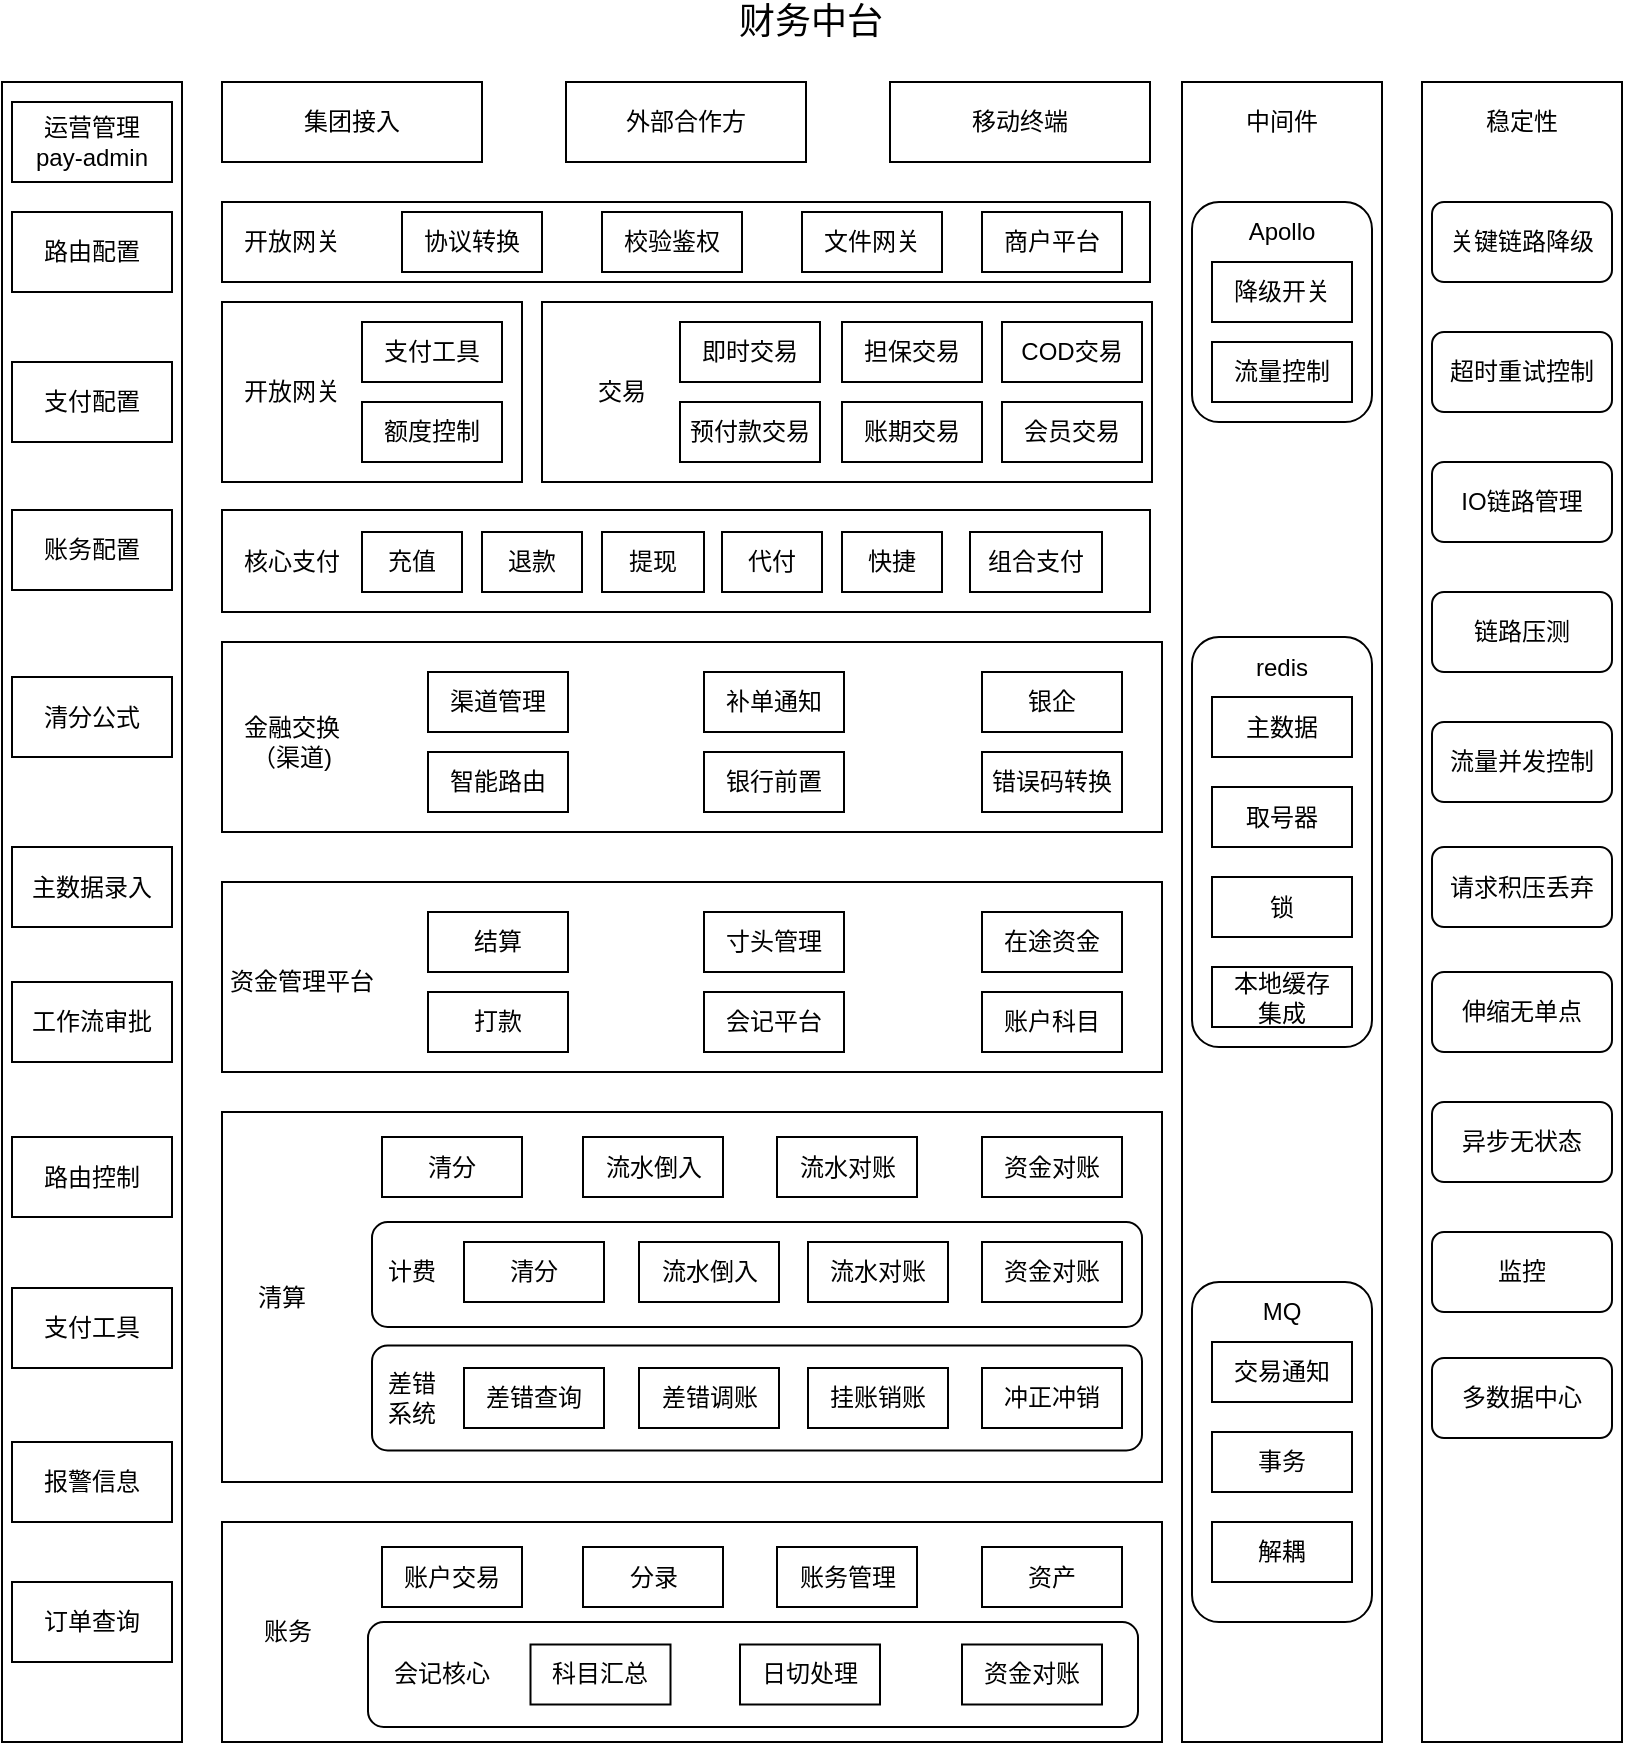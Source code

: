 <mxfile version="14.3.2" type="github">
  <diagram id="EE_hZTiAwyeK2e7w2kGB" name="Page-1">
    <mxGraphModel dx="1927" dy="939" grid="1" gridSize="10" guides="1" tooltips="1" connect="1" arrows="1" fold="1" page="1" pageScale="1" pageWidth="827" pageHeight="1169" math="0" shadow="0">
      <root>
        <mxCell id="0" />
        <mxCell id="1" parent="0" />
        <mxCell id="VR6JVq2bD84jiu32urEA-74" value="" style="rounded=0;whiteSpace=wrap;html=1;" vertex="1" parent="1">
          <mxGeometry x="120" y="585" width="470" height="185" as="geometry" />
        </mxCell>
        <mxCell id="VR6JVq2bD84jiu32urEA-94" value="" style="rounded=1;whiteSpace=wrap;html=1;fillColor=none;" vertex="1" parent="1">
          <mxGeometry x="195" y="640" width="385" height="52.5" as="geometry" />
        </mxCell>
        <mxCell id="eklVB8qWqyaPvLmpEpbN-3" value="&lt;font style=&quot;font-size: 18px&quot;&gt;财务中台&lt;/font&gt;" style="text;html=1;align=center;verticalAlign=middle;resizable=0;points=[];autosize=1;" parent="1" vertex="1">
          <mxGeometry x="369" y="30" width="90" height="20" as="geometry" />
        </mxCell>
        <mxCell id="eklVB8qWqyaPvLmpEpbN-4" value="" style="rounded=0;whiteSpace=wrap;html=1;" parent="1" vertex="1">
          <mxGeometry x="10" y="70" width="90" height="830" as="geometry" />
        </mxCell>
        <mxCell id="VR6JVq2bD84jiu32urEA-1" value="&lt;font style=&quot;font-size: 12px&quot;&gt;集团接入&lt;/font&gt;" style="rounded=0;whiteSpace=wrap;html=1;" vertex="1" parent="1">
          <mxGeometry x="120" y="70" width="130" height="40" as="geometry" />
        </mxCell>
        <mxCell id="VR6JVq2bD84jiu32urEA-2" value="&lt;font style=&quot;font-size: 12px&quot;&gt;外部合作方&lt;/font&gt;" style="rounded=0;whiteSpace=wrap;html=1;" vertex="1" parent="1">
          <mxGeometry x="292" y="70" width="120" height="40" as="geometry" />
        </mxCell>
        <mxCell id="VR6JVq2bD84jiu32urEA-3" value="&lt;font style=&quot;font-size: 12px&quot;&gt;移动终端&lt;/font&gt;" style="rounded=0;whiteSpace=wrap;html=1;" vertex="1" parent="1">
          <mxGeometry x="454" y="70" width="130" height="40" as="geometry" />
        </mxCell>
        <mxCell id="VR6JVq2bD84jiu32urEA-5" value="&lt;font style=&quot;font-size: 12px&quot;&gt;运营管理&lt;br&gt;pay-admin&lt;br&gt;&lt;/font&gt;" style="rounded=0;whiteSpace=wrap;html=1;" vertex="1" parent="1">
          <mxGeometry x="15" y="80" width="80" height="40" as="geometry" />
        </mxCell>
        <mxCell id="VR6JVq2bD84jiu32urEA-6" value="路由配置" style="rounded=0;whiteSpace=wrap;html=1;" vertex="1" parent="1">
          <mxGeometry x="15" y="135" width="80" height="40" as="geometry" />
        </mxCell>
        <mxCell id="VR6JVq2bD84jiu32urEA-7" value="支付配置" style="rounded=0;whiteSpace=wrap;html=1;" vertex="1" parent="1">
          <mxGeometry x="15" y="210" width="80" height="40" as="geometry" />
        </mxCell>
        <mxCell id="VR6JVq2bD84jiu32urEA-9" value="账务配置" style="rounded=0;whiteSpace=wrap;html=1;" vertex="1" parent="1">
          <mxGeometry x="15" y="284" width="80" height="40" as="geometry" />
        </mxCell>
        <mxCell id="VR6JVq2bD84jiu32urEA-10" value="清分公式" style="rounded=0;whiteSpace=wrap;html=1;" vertex="1" parent="1">
          <mxGeometry x="15" y="367.5" width="80" height="40" as="geometry" />
        </mxCell>
        <mxCell id="VR6JVq2bD84jiu32urEA-11" value="主数据录入" style="rounded=0;whiteSpace=wrap;html=1;" vertex="1" parent="1">
          <mxGeometry x="15" y="452.5" width="80" height="40" as="geometry" />
        </mxCell>
        <mxCell id="VR6JVq2bD84jiu32urEA-12" value="工作流审批" style="rounded=0;whiteSpace=wrap;html=1;" vertex="1" parent="1">
          <mxGeometry x="15" y="520" width="80" height="40" as="geometry" />
        </mxCell>
        <mxCell id="VR6JVq2bD84jiu32urEA-13" value="路由控制" style="rounded=0;whiteSpace=wrap;html=1;" vertex="1" parent="1">
          <mxGeometry x="15" y="597.5" width="80" height="40" as="geometry" />
        </mxCell>
        <mxCell id="VR6JVq2bD84jiu32urEA-14" value="支付工具" style="rounded=0;whiteSpace=wrap;html=1;" vertex="1" parent="1">
          <mxGeometry x="15" y="673" width="80" height="40" as="geometry" />
        </mxCell>
        <mxCell id="VR6JVq2bD84jiu32urEA-15" value="报警信息" style="rounded=0;whiteSpace=wrap;html=1;" vertex="1" parent="1">
          <mxGeometry x="15" y="750" width="80" height="40" as="geometry" />
        </mxCell>
        <mxCell id="VR6JVq2bD84jiu32urEA-16" value="订单查询" style="rounded=0;whiteSpace=wrap;html=1;" vertex="1" parent="1">
          <mxGeometry x="15" y="820" width="80" height="40" as="geometry" />
        </mxCell>
        <mxCell id="VR6JVq2bD84jiu32urEA-17" value="" style="rounded=0;whiteSpace=wrap;html=1;" vertex="1" parent="1">
          <mxGeometry x="600" y="70" width="100" height="830" as="geometry" />
        </mxCell>
        <mxCell id="VR6JVq2bD84jiu32urEA-18" value="" style="rounded=0;whiteSpace=wrap;html=1;" vertex="1" parent="1">
          <mxGeometry x="720" y="70" width="100" height="830" as="geometry" />
        </mxCell>
        <mxCell id="VR6JVq2bD84jiu32urEA-19" value="" style="rounded=0;whiteSpace=wrap;html=1;" vertex="1" parent="1">
          <mxGeometry x="120" y="130" width="464" height="40" as="geometry" />
        </mxCell>
        <mxCell id="VR6JVq2bD84jiu32urEA-20" value="&lt;font style=&quot;font-size: 12px&quot;&gt;开放网关&lt;/font&gt;" style="rounded=0;whiteSpace=wrap;html=1;fillColor=none;strokeColor=none;" vertex="1" parent="1">
          <mxGeometry x="120" y="130" width="70" height="40" as="geometry" />
        </mxCell>
        <mxCell id="VR6JVq2bD84jiu32urEA-21" value="&lt;font style=&quot;font-size: 12px&quot;&gt;协议转换&lt;/font&gt;" style="rounded=0;whiteSpace=wrap;html=1;" vertex="1" parent="1">
          <mxGeometry x="210" y="135" width="70" height="30" as="geometry" />
        </mxCell>
        <mxCell id="VR6JVq2bD84jiu32urEA-22" value="&lt;font style=&quot;font-size: 12px&quot;&gt;校验鉴权&lt;/font&gt;" style="rounded=0;whiteSpace=wrap;html=1;" vertex="1" parent="1">
          <mxGeometry x="310" y="135" width="70" height="30" as="geometry" />
        </mxCell>
        <mxCell id="VR6JVq2bD84jiu32urEA-23" value="&lt;font style=&quot;font-size: 12px&quot;&gt;文件网关&lt;/font&gt;" style="rounded=0;whiteSpace=wrap;html=1;" vertex="1" parent="1">
          <mxGeometry x="410" y="135" width="70" height="30" as="geometry" />
        </mxCell>
        <mxCell id="VR6JVq2bD84jiu32urEA-24" value="商户平台" style="rounded=0;whiteSpace=wrap;html=1;" vertex="1" parent="1">
          <mxGeometry x="500" y="135" width="70" height="30" as="geometry" />
        </mxCell>
        <mxCell id="VR6JVq2bD84jiu32urEA-25" value="" style="rounded=0;whiteSpace=wrap;html=1;" vertex="1" parent="1">
          <mxGeometry x="120" y="180" width="150" height="90" as="geometry" />
        </mxCell>
        <mxCell id="VR6JVq2bD84jiu32urEA-26" value="" style="rounded=0;whiteSpace=wrap;html=1;" vertex="1" parent="1">
          <mxGeometry x="280" y="180" width="305" height="90" as="geometry" />
        </mxCell>
        <mxCell id="VR6JVq2bD84jiu32urEA-27" value="&lt;font style=&quot;font-size: 12px&quot;&gt;开放网关&lt;/font&gt;" style="rounded=0;whiteSpace=wrap;html=1;fillColor=none;strokeColor=none;" vertex="1" parent="1">
          <mxGeometry x="120" y="205" width="70" height="40" as="geometry" />
        </mxCell>
        <mxCell id="VR6JVq2bD84jiu32urEA-28" value="&lt;font style=&quot;font-size: 12px&quot;&gt;交易&lt;/font&gt;" style="rounded=0;whiteSpace=wrap;html=1;fillColor=none;strokeColor=none;" vertex="1" parent="1">
          <mxGeometry x="285" y="205" width="70" height="40" as="geometry" />
        </mxCell>
        <mxCell id="VR6JVq2bD84jiu32urEA-29" value="&lt;font style=&quot;font-size: 12px&quot;&gt;支付工具&lt;/font&gt;" style="rounded=0;whiteSpace=wrap;html=1;" vertex="1" parent="1">
          <mxGeometry x="190" y="190" width="70" height="30" as="geometry" />
        </mxCell>
        <mxCell id="VR6JVq2bD84jiu32urEA-30" value="&lt;font style=&quot;font-size: 12px&quot;&gt;额度控制&lt;/font&gt;" style="rounded=0;whiteSpace=wrap;html=1;" vertex="1" parent="1">
          <mxGeometry x="190" y="230" width="70" height="30" as="geometry" />
        </mxCell>
        <mxCell id="VR6JVq2bD84jiu32urEA-31" value="&lt;font style=&quot;font-size: 12px&quot;&gt;即时交易&lt;/font&gt;" style="rounded=0;whiteSpace=wrap;html=1;" vertex="1" parent="1">
          <mxGeometry x="349" y="190" width="70" height="30" as="geometry" />
        </mxCell>
        <mxCell id="VR6JVq2bD84jiu32urEA-32" value="&lt;font style=&quot;font-size: 12px&quot;&gt;预付款交易&lt;/font&gt;" style="rounded=0;whiteSpace=wrap;html=1;" vertex="1" parent="1">
          <mxGeometry x="349" y="230" width="70" height="30" as="geometry" />
        </mxCell>
        <mxCell id="VR6JVq2bD84jiu32urEA-33" value="&lt;font style=&quot;font-size: 12px&quot;&gt;担保交易&lt;br&gt;&lt;/font&gt;" style="rounded=0;whiteSpace=wrap;html=1;" vertex="1" parent="1">
          <mxGeometry x="430" y="190" width="70" height="30" as="geometry" />
        </mxCell>
        <mxCell id="VR6JVq2bD84jiu32urEA-34" value="&lt;font style=&quot;font-size: 12px&quot;&gt;账期交易&lt;/font&gt;" style="rounded=0;whiteSpace=wrap;html=1;" vertex="1" parent="1">
          <mxGeometry x="430" y="230" width="70" height="30" as="geometry" />
        </mxCell>
        <mxCell id="VR6JVq2bD84jiu32urEA-36" value="&lt;font style=&quot;font-size: 12px&quot;&gt;COD交易&lt;/font&gt;" style="rounded=0;whiteSpace=wrap;html=1;" vertex="1" parent="1">
          <mxGeometry x="510" y="190" width="70" height="30" as="geometry" />
        </mxCell>
        <mxCell id="VR6JVq2bD84jiu32urEA-39" value="&lt;font style=&quot;font-size: 12px&quot;&gt;会员交易&lt;/font&gt;" style="rounded=0;whiteSpace=wrap;html=1;" vertex="1" parent="1">
          <mxGeometry x="510" y="230" width="70" height="30" as="geometry" />
        </mxCell>
        <mxCell id="VR6JVq2bD84jiu32urEA-40" value="" style="rounded=0;whiteSpace=wrap;html=1;" vertex="1" parent="1">
          <mxGeometry x="120" y="284" width="464" height="51" as="geometry" />
        </mxCell>
        <mxCell id="VR6JVq2bD84jiu32urEA-41" value="&lt;font style=&quot;font-size: 12px&quot;&gt;核心支付&lt;/font&gt;" style="rounded=0;whiteSpace=wrap;html=1;fillColor=none;strokeColor=none;" vertex="1" parent="1">
          <mxGeometry x="120" y="290" width="70" height="40" as="geometry" />
        </mxCell>
        <mxCell id="VR6JVq2bD84jiu32urEA-42" value="&lt;font style=&quot;font-size: 12px&quot;&gt;充值&lt;/font&gt;" style="rounded=0;whiteSpace=wrap;html=1;" vertex="1" parent="1">
          <mxGeometry x="190" y="295" width="50" height="30" as="geometry" />
        </mxCell>
        <mxCell id="VR6JVq2bD84jiu32urEA-43" value="&lt;font style=&quot;font-size: 12px&quot;&gt;退款&lt;/font&gt;" style="rounded=0;whiteSpace=wrap;html=1;" vertex="1" parent="1">
          <mxGeometry x="250" y="295" width="50" height="30" as="geometry" />
        </mxCell>
        <mxCell id="VR6JVq2bD84jiu32urEA-44" value="&lt;font style=&quot;font-size: 12px&quot;&gt;提现&lt;/font&gt;" style="rounded=0;whiteSpace=wrap;html=1;" vertex="1" parent="1">
          <mxGeometry x="310" y="295" width="51" height="30" as="geometry" />
        </mxCell>
        <mxCell id="VR6JVq2bD84jiu32urEA-45" value="代付" style="rounded=0;whiteSpace=wrap;html=1;" vertex="1" parent="1">
          <mxGeometry x="370" y="295" width="50" height="30" as="geometry" />
        </mxCell>
        <mxCell id="VR6JVq2bD84jiu32urEA-46" value="&lt;font style=&quot;font-size: 12px&quot;&gt;快捷&lt;br&gt;&lt;/font&gt;" style="rounded=0;whiteSpace=wrap;html=1;" vertex="1" parent="1">
          <mxGeometry x="430" y="295" width="50" height="30" as="geometry" />
        </mxCell>
        <mxCell id="VR6JVq2bD84jiu32urEA-47" value="组合支付" style="rounded=0;whiteSpace=wrap;html=1;" vertex="1" parent="1">
          <mxGeometry x="494" y="295" width="66" height="30" as="geometry" />
        </mxCell>
        <mxCell id="VR6JVq2bD84jiu32urEA-51" value="&lt;font style=&quot;font-size: 12px&quot;&gt;中间件&lt;/font&gt;" style="rounded=0;whiteSpace=wrap;html=1;fillColor=none;strokeColor=none;" vertex="1" parent="1">
          <mxGeometry x="615" y="70" width="70" height="40" as="geometry" />
        </mxCell>
        <mxCell id="VR6JVq2bD84jiu32urEA-53" value="" style="rounded=1;whiteSpace=wrap;html=1;fillColor=none;" vertex="1" parent="1">
          <mxGeometry x="605" y="130" width="90" height="110" as="geometry" />
        </mxCell>
        <mxCell id="VR6JVq2bD84jiu32urEA-54" value="Apollo" style="text;html=1;strokeColor=none;fillColor=none;align=center;verticalAlign=middle;whiteSpace=wrap;rounded=0;" vertex="1" parent="1">
          <mxGeometry x="630" y="135" width="40" height="20" as="geometry" />
        </mxCell>
        <mxCell id="VR6JVq2bD84jiu32urEA-55" value="降级开关" style="rounded=0;whiteSpace=wrap;html=1;" vertex="1" parent="1">
          <mxGeometry x="615" y="160" width="70" height="30" as="geometry" />
        </mxCell>
        <mxCell id="VR6JVq2bD84jiu32urEA-56" value="流量控制" style="rounded=0;whiteSpace=wrap;html=1;" vertex="1" parent="1">
          <mxGeometry x="615" y="200" width="70" height="30" as="geometry" />
        </mxCell>
        <mxCell id="VR6JVq2bD84jiu32urEA-57" value="" style="rounded=0;whiteSpace=wrap;html=1;" vertex="1" parent="1">
          <mxGeometry x="120" y="350" width="470" height="95" as="geometry" />
        </mxCell>
        <mxCell id="VR6JVq2bD84jiu32urEA-58" value="&lt;font style=&quot;font-size: 12px&quot;&gt;金融交换&lt;br&gt;（渠道)&lt;br&gt;&lt;/font&gt;" style="rounded=0;whiteSpace=wrap;html=1;fillColor=none;strokeColor=none;" vertex="1" parent="1">
          <mxGeometry x="120" y="380" width="70" height="40" as="geometry" />
        </mxCell>
        <mxCell id="VR6JVq2bD84jiu32urEA-59" value="&lt;font style=&quot;font-size: 12px&quot;&gt;渠道管理&lt;/font&gt;" style="rounded=0;whiteSpace=wrap;html=1;" vertex="1" parent="1">
          <mxGeometry x="223" y="365" width="70" height="30" as="geometry" />
        </mxCell>
        <mxCell id="VR6JVq2bD84jiu32urEA-60" value="&lt;font style=&quot;font-size: 12px&quot;&gt;智能路由&lt;/font&gt;" style="rounded=0;whiteSpace=wrap;html=1;" vertex="1" parent="1">
          <mxGeometry x="223" y="405" width="70" height="30" as="geometry" />
        </mxCell>
        <mxCell id="VR6JVq2bD84jiu32urEA-61" value="补单通知" style="rounded=0;whiteSpace=wrap;html=1;" vertex="1" parent="1">
          <mxGeometry x="361" y="365" width="70" height="30" as="geometry" />
        </mxCell>
        <mxCell id="VR6JVq2bD84jiu32urEA-62" value="&lt;font style=&quot;font-size: 12px&quot;&gt;银行前置&lt;/font&gt;" style="rounded=0;whiteSpace=wrap;html=1;" vertex="1" parent="1">
          <mxGeometry x="361" y="405" width="70" height="30" as="geometry" />
        </mxCell>
        <mxCell id="VR6JVq2bD84jiu32urEA-63" value="&lt;font style=&quot;font-size: 12px&quot;&gt;银企&lt;/font&gt;" style="rounded=0;whiteSpace=wrap;html=1;" vertex="1" parent="1">
          <mxGeometry x="500" y="365" width="70" height="30" as="geometry" />
        </mxCell>
        <mxCell id="VR6JVq2bD84jiu32urEA-64" value="&lt;font style=&quot;font-size: 12px&quot;&gt;错误码转换&lt;/font&gt;" style="rounded=0;whiteSpace=wrap;html=1;" vertex="1" parent="1">
          <mxGeometry x="500" y="405" width="70" height="30" as="geometry" />
        </mxCell>
        <mxCell id="VR6JVq2bD84jiu32urEA-65" value="" style="rounded=0;whiteSpace=wrap;html=1;" vertex="1" parent="1">
          <mxGeometry x="120" y="470" width="470" height="95" as="geometry" />
        </mxCell>
        <mxCell id="VR6JVq2bD84jiu32urEA-66" value="&lt;font style=&quot;font-size: 12px&quot;&gt;资金管理平台&lt;br&gt;&lt;/font&gt;" style="rounded=0;whiteSpace=wrap;html=1;fillColor=none;strokeColor=none;" vertex="1" parent="1">
          <mxGeometry x="120" y="500" width="80" height="40" as="geometry" />
        </mxCell>
        <mxCell id="VR6JVq2bD84jiu32urEA-67" value="&lt;font style=&quot;font-size: 12px&quot;&gt;结算&lt;/font&gt;" style="rounded=0;whiteSpace=wrap;html=1;" vertex="1" parent="1">
          <mxGeometry x="223" y="485" width="70" height="30" as="geometry" />
        </mxCell>
        <mxCell id="VR6JVq2bD84jiu32urEA-68" value="&lt;font style=&quot;font-size: 12px&quot;&gt;打款&lt;/font&gt;" style="rounded=0;whiteSpace=wrap;html=1;" vertex="1" parent="1">
          <mxGeometry x="223" y="525" width="70" height="30" as="geometry" />
        </mxCell>
        <mxCell id="VR6JVq2bD84jiu32urEA-69" value="寸头管理" style="rounded=0;whiteSpace=wrap;html=1;" vertex="1" parent="1">
          <mxGeometry x="361" y="485" width="70" height="30" as="geometry" />
        </mxCell>
        <mxCell id="VR6JVq2bD84jiu32urEA-70" value="会记平台" style="rounded=0;whiteSpace=wrap;html=1;" vertex="1" parent="1">
          <mxGeometry x="361" y="525" width="70" height="30" as="geometry" />
        </mxCell>
        <mxCell id="VR6JVq2bD84jiu32urEA-71" value="&lt;font style=&quot;font-size: 12px&quot;&gt;在途资金&lt;/font&gt;" style="rounded=0;whiteSpace=wrap;html=1;" vertex="1" parent="1">
          <mxGeometry x="500" y="485" width="70" height="30" as="geometry" />
        </mxCell>
        <mxCell id="VR6JVq2bD84jiu32urEA-72" value="&lt;font style=&quot;font-size: 12px&quot;&gt;账户科目&lt;/font&gt;" style="rounded=0;whiteSpace=wrap;html=1;" vertex="1" parent="1">
          <mxGeometry x="500" y="525" width="70" height="30" as="geometry" />
        </mxCell>
        <mxCell id="VR6JVq2bD84jiu32urEA-75" value="&lt;font style=&quot;font-size: 12px&quot;&gt;清算&lt;br&gt;&lt;/font&gt;" style="rounded=0;whiteSpace=wrap;html=1;fillColor=none;strokeColor=none;" vertex="1" parent="1">
          <mxGeometry x="110" y="657.5" width="80" height="40" as="geometry" />
        </mxCell>
        <mxCell id="VR6JVq2bD84jiu32urEA-76" value="&lt;font style=&quot;font-size: 12px&quot;&gt;流水倒入&lt;/font&gt;" style="rounded=0;whiteSpace=wrap;html=1;" vertex="1" parent="1">
          <mxGeometry x="300.5" y="597.5" width="70" height="30" as="geometry" />
        </mxCell>
        <mxCell id="VR6JVq2bD84jiu32urEA-78" value="流水对账" style="rounded=0;whiteSpace=wrap;html=1;" vertex="1" parent="1">
          <mxGeometry x="397.5" y="597.5" width="70" height="30" as="geometry" />
        </mxCell>
        <mxCell id="VR6JVq2bD84jiu32urEA-80" value="&lt;font style=&quot;font-size: 12px&quot;&gt;资金对账&lt;/font&gt;" style="rounded=0;whiteSpace=wrap;html=1;" vertex="1" parent="1">
          <mxGeometry x="500" y="597.5" width="70" height="30" as="geometry" />
        </mxCell>
        <mxCell id="VR6JVq2bD84jiu32urEA-88" value="清分" style="rounded=0;whiteSpace=wrap;html=1;" vertex="1" parent="1">
          <mxGeometry x="200" y="597.5" width="70" height="30" as="geometry" />
        </mxCell>
        <mxCell id="VR6JVq2bD84jiu32urEA-95" value="&lt;font style=&quot;font-size: 12px&quot;&gt;计费&lt;br&gt;&lt;/font&gt;" style="rounded=0;whiteSpace=wrap;html=1;fillColor=none;strokeColor=none;" vertex="1" parent="1">
          <mxGeometry x="175" y="645" width="80" height="40" as="geometry" />
        </mxCell>
        <mxCell id="VR6JVq2bD84jiu32urEA-100" value="" style="rounded=1;whiteSpace=wrap;html=1;fillColor=none;" vertex="1" parent="1">
          <mxGeometry x="195" y="701.75" width="385" height="52.5" as="geometry" />
        </mxCell>
        <mxCell id="VR6JVq2bD84jiu32urEA-101" value="&lt;font style=&quot;font-size: 12px&quot;&gt;差错&lt;br&gt;系统&lt;br&gt;&lt;/font&gt;" style="rounded=0;whiteSpace=wrap;html=1;fillColor=none;strokeColor=none;" vertex="1" parent="1">
          <mxGeometry x="175" y="708" width="80" height="40" as="geometry" />
        </mxCell>
        <mxCell id="VR6JVq2bD84jiu32urEA-89" value="&lt;font style=&quot;font-size: 12px&quot;&gt;流水倒入&lt;/font&gt;" style="rounded=0;whiteSpace=wrap;html=1;" vertex="1" parent="1">
          <mxGeometry x="328.5" y="650" width="70" height="30" as="geometry" />
        </mxCell>
        <mxCell id="VR6JVq2bD84jiu32urEA-90" value="流水对账" style="rounded=0;whiteSpace=wrap;html=1;" vertex="1" parent="1">
          <mxGeometry x="413" y="650" width="70" height="30" as="geometry" />
        </mxCell>
        <mxCell id="VR6JVq2bD84jiu32urEA-91" value="&lt;font style=&quot;font-size: 12px&quot;&gt;资金对账&lt;/font&gt;" style="rounded=0;whiteSpace=wrap;html=1;" vertex="1" parent="1">
          <mxGeometry x="500" y="650" width="70" height="30" as="geometry" />
        </mxCell>
        <mxCell id="VR6JVq2bD84jiu32urEA-92" value="清分" style="rounded=0;whiteSpace=wrap;html=1;" vertex="1" parent="1">
          <mxGeometry x="241" y="650" width="70" height="30" as="geometry" />
        </mxCell>
        <mxCell id="VR6JVq2bD84jiu32urEA-96" value="&lt;font style=&quot;font-size: 12px&quot;&gt;差错调账&lt;/font&gt;" style="rounded=0;whiteSpace=wrap;html=1;" vertex="1" parent="1">
          <mxGeometry x="328.5" y="713" width="70" height="30" as="geometry" />
        </mxCell>
        <mxCell id="VR6JVq2bD84jiu32urEA-97" value="挂账销账" style="rounded=0;whiteSpace=wrap;html=1;" vertex="1" parent="1">
          <mxGeometry x="413" y="713" width="70" height="30" as="geometry" />
        </mxCell>
        <mxCell id="VR6JVq2bD84jiu32urEA-98" value="&lt;font style=&quot;font-size: 12px&quot;&gt;冲正冲销&lt;/font&gt;" style="rounded=0;whiteSpace=wrap;html=1;" vertex="1" parent="1">
          <mxGeometry x="500" y="713" width="70" height="30" as="geometry" />
        </mxCell>
        <mxCell id="VR6JVq2bD84jiu32urEA-99" value="差错查询" style="rounded=0;whiteSpace=wrap;html=1;" vertex="1" parent="1">
          <mxGeometry x="241" y="713" width="70" height="30" as="geometry" />
        </mxCell>
        <mxCell id="VR6JVq2bD84jiu32urEA-120" value="" style="rounded=0;whiteSpace=wrap;html=1;" vertex="1" parent="1">
          <mxGeometry x="120" y="790" width="470" height="110" as="geometry" />
        </mxCell>
        <mxCell id="VR6JVq2bD84jiu32urEA-121" value="" style="rounded=1;whiteSpace=wrap;html=1;fillColor=none;" vertex="1" parent="1">
          <mxGeometry x="193" y="840" width="385" height="52.5" as="geometry" />
        </mxCell>
        <mxCell id="VR6JVq2bD84jiu32urEA-122" value="分录" style="rounded=0;whiteSpace=wrap;html=1;" vertex="1" parent="1">
          <mxGeometry x="300.5" y="802.5" width="70" height="30" as="geometry" />
        </mxCell>
        <mxCell id="VR6JVq2bD84jiu32urEA-123" value="账务管理" style="rounded=0;whiteSpace=wrap;html=1;" vertex="1" parent="1">
          <mxGeometry x="397.5" y="802.5" width="70" height="30" as="geometry" />
        </mxCell>
        <mxCell id="VR6JVq2bD84jiu32urEA-124" value="&lt;font style=&quot;font-size: 12px&quot;&gt;资产&lt;/font&gt;" style="rounded=0;whiteSpace=wrap;html=1;" vertex="1" parent="1">
          <mxGeometry x="500" y="802.5" width="70" height="30" as="geometry" />
        </mxCell>
        <mxCell id="VR6JVq2bD84jiu32urEA-125" value="账户交易" style="rounded=0;whiteSpace=wrap;html=1;" vertex="1" parent="1">
          <mxGeometry x="200" y="802.5" width="70" height="30" as="geometry" />
        </mxCell>
        <mxCell id="VR6JVq2bD84jiu32urEA-126" value="&lt;font style=&quot;font-size: 12px&quot;&gt;会记核心&lt;br&gt;&lt;/font&gt;" style="rounded=0;whiteSpace=wrap;html=1;fillColor=none;strokeColor=none;" vertex="1" parent="1">
          <mxGeometry x="190" y="846.25" width="80" height="40" as="geometry" />
        </mxCell>
        <mxCell id="VR6JVq2bD84jiu32urEA-129" value="&lt;font style=&quot;font-size: 12px&quot;&gt;科目汇总&lt;/font&gt;" style="rounded=0;whiteSpace=wrap;html=1;" vertex="1" parent="1">
          <mxGeometry x="274.25" y="851.25" width="70" height="30" as="geometry" />
        </mxCell>
        <mxCell id="VR6JVq2bD84jiu32urEA-130" value="日切处理" style="rounded=0;whiteSpace=wrap;html=1;" vertex="1" parent="1">
          <mxGeometry x="379" y="851.25" width="70" height="30" as="geometry" />
        </mxCell>
        <mxCell id="VR6JVq2bD84jiu32urEA-131" value="&lt;font style=&quot;font-size: 12px&quot;&gt;资金对账&lt;/font&gt;" style="rounded=0;whiteSpace=wrap;html=1;" vertex="1" parent="1">
          <mxGeometry x="490" y="851.25" width="70" height="30" as="geometry" />
        </mxCell>
        <mxCell id="VR6JVq2bD84jiu32urEA-137" value="&lt;font style=&quot;font-size: 12px&quot;&gt;账务&lt;br&gt;&lt;/font&gt;" style="rounded=0;whiteSpace=wrap;html=1;fillColor=none;strokeColor=none;" vertex="1" parent="1">
          <mxGeometry x="113" y="825" width="80" height="40" as="geometry" />
        </mxCell>
        <mxCell id="VR6JVq2bD84jiu32urEA-138" value="" style="rounded=1;whiteSpace=wrap;html=1;fillColor=none;" vertex="1" parent="1">
          <mxGeometry x="605" y="347.5" width="90" height="205" as="geometry" />
        </mxCell>
        <mxCell id="VR6JVq2bD84jiu32urEA-139" value="redis" style="text;html=1;strokeColor=none;fillColor=none;align=center;verticalAlign=middle;whiteSpace=wrap;rounded=0;" vertex="1" parent="1">
          <mxGeometry x="630" y="352.5" width="40" height="20" as="geometry" />
        </mxCell>
        <mxCell id="VR6JVq2bD84jiu32urEA-140" value="主数据" style="rounded=0;whiteSpace=wrap;html=1;" vertex="1" parent="1">
          <mxGeometry x="615" y="377.5" width="70" height="30" as="geometry" />
        </mxCell>
        <mxCell id="VR6JVq2bD84jiu32urEA-141" value="取号器" style="rounded=0;whiteSpace=wrap;html=1;" vertex="1" parent="1">
          <mxGeometry x="615" y="422.5" width="70" height="30" as="geometry" />
        </mxCell>
        <mxCell id="VR6JVq2bD84jiu32urEA-142" value="锁" style="rounded=0;whiteSpace=wrap;html=1;" vertex="1" parent="1">
          <mxGeometry x="615" y="467.5" width="70" height="30" as="geometry" />
        </mxCell>
        <mxCell id="VR6JVq2bD84jiu32urEA-143" value="本地缓存&lt;br&gt;集成" style="rounded=0;whiteSpace=wrap;html=1;" vertex="1" parent="1">
          <mxGeometry x="615" y="512.5" width="70" height="30" as="geometry" />
        </mxCell>
        <mxCell id="VR6JVq2bD84jiu32urEA-144" value="" style="rounded=1;whiteSpace=wrap;html=1;fillColor=none;" vertex="1" parent="1">
          <mxGeometry x="605" y="670" width="90" height="170" as="geometry" />
        </mxCell>
        <mxCell id="VR6JVq2bD84jiu32urEA-145" value="MQ" style="text;html=1;strokeColor=none;fillColor=none;align=center;verticalAlign=middle;whiteSpace=wrap;rounded=0;" vertex="1" parent="1">
          <mxGeometry x="630" y="675" width="40" height="20" as="geometry" />
        </mxCell>
        <mxCell id="VR6JVq2bD84jiu32urEA-146" value="交易通知" style="rounded=0;whiteSpace=wrap;html=1;" vertex="1" parent="1">
          <mxGeometry x="615" y="700" width="70" height="30" as="geometry" />
        </mxCell>
        <mxCell id="VR6JVq2bD84jiu32urEA-147" value="事务" style="rounded=0;whiteSpace=wrap;html=1;" vertex="1" parent="1">
          <mxGeometry x="615" y="745" width="70" height="30" as="geometry" />
        </mxCell>
        <mxCell id="VR6JVq2bD84jiu32urEA-148" value="解耦" style="rounded=0;whiteSpace=wrap;html=1;" vertex="1" parent="1">
          <mxGeometry x="615" y="790" width="70" height="30" as="geometry" />
        </mxCell>
        <mxCell id="VR6JVq2bD84jiu32urEA-150" value="&lt;font style=&quot;font-size: 12px&quot;&gt;稳定性&lt;/font&gt;" style="rounded=0;whiteSpace=wrap;html=1;fillColor=none;strokeColor=none;" vertex="1" parent="1">
          <mxGeometry x="735" y="70" width="70" height="40" as="geometry" />
        </mxCell>
        <mxCell id="VR6JVq2bD84jiu32urEA-159" value="关键链路降级" style="rounded=1;whiteSpace=wrap;html=1;fillColor=none;" vertex="1" parent="1">
          <mxGeometry x="725" y="130" width="90" height="40" as="geometry" />
        </mxCell>
        <mxCell id="VR6JVq2bD84jiu32urEA-160" value="超时重试控制" style="rounded=1;whiteSpace=wrap;html=1;fillColor=none;" vertex="1" parent="1">
          <mxGeometry x="725" y="195" width="90" height="40" as="geometry" />
        </mxCell>
        <mxCell id="VR6JVq2bD84jiu32urEA-161" value="IO链路管理" style="rounded=1;whiteSpace=wrap;html=1;fillColor=none;" vertex="1" parent="1">
          <mxGeometry x="725" y="260" width="90" height="40" as="geometry" />
        </mxCell>
        <mxCell id="VR6JVq2bD84jiu32urEA-162" value="链路压测" style="rounded=1;whiteSpace=wrap;html=1;fillColor=none;" vertex="1" parent="1">
          <mxGeometry x="725" y="325" width="90" height="40" as="geometry" />
        </mxCell>
        <mxCell id="VR6JVq2bD84jiu32urEA-163" value="流量并发控制" style="rounded=1;whiteSpace=wrap;html=1;fillColor=none;" vertex="1" parent="1">
          <mxGeometry x="725" y="390" width="90" height="40" as="geometry" />
        </mxCell>
        <mxCell id="VR6JVq2bD84jiu32urEA-164" value="请求积压丢弃" style="rounded=1;whiteSpace=wrap;html=1;fillColor=none;" vertex="1" parent="1">
          <mxGeometry x="725" y="452.5" width="90" height="40" as="geometry" />
        </mxCell>
        <mxCell id="VR6JVq2bD84jiu32urEA-165" value="伸缩无单点" style="rounded=1;whiteSpace=wrap;html=1;fillColor=none;" vertex="1" parent="1">
          <mxGeometry x="725" y="515" width="90" height="40" as="geometry" />
        </mxCell>
        <mxCell id="VR6JVq2bD84jiu32urEA-166" value="异步无状态" style="rounded=1;whiteSpace=wrap;html=1;fillColor=none;" vertex="1" parent="1">
          <mxGeometry x="725" y="580" width="90" height="40" as="geometry" />
        </mxCell>
        <mxCell id="VR6JVq2bD84jiu32urEA-167" value="监控" style="rounded=1;whiteSpace=wrap;html=1;fillColor=none;" vertex="1" parent="1">
          <mxGeometry x="725" y="645" width="90" height="40" as="geometry" />
        </mxCell>
        <mxCell id="VR6JVq2bD84jiu32urEA-168" value="多数据中心" style="rounded=1;whiteSpace=wrap;html=1;fillColor=none;" vertex="1" parent="1">
          <mxGeometry x="725" y="708" width="90" height="40" as="geometry" />
        </mxCell>
      </root>
    </mxGraphModel>
  </diagram>
</mxfile>
